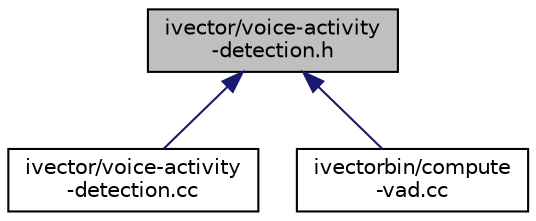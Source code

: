 digraph "ivector/voice-activity-detection.h"
{
  edge [fontname="Helvetica",fontsize="10",labelfontname="Helvetica",labelfontsize="10"];
  node [fontname="Helvetica",fontsize="10",shape=record];
  Node65 [label="ivector/voice-activity\l-detection.h",height=0.2,width=0.4,color="black", fillcolor="grey75", style="filled", fontcolor="black"];
  Node65 -> Node66 [dir="back",color="midnightblue",fontsize="10",style="solid",fontname="Helvetica"];
  Node66 [label="ivector/voice-activity\l-detection.cc",height=0.2,width=0.4,color="black", fillcolor="white", style="filled",URL="$voice-activity-detection_8cc.html"];
  Node65 -> Node67 [dir="back",color="midnightblue",fontsize="10",style="solid",fontname="Helvetica"];
  Node67 [label="ivectorbin/compute\l-vad.cc",height=0.2,width=0.4,color="black", fillcolor="white", style="filled",URL="$compute-vad_8cc.html"];
}
